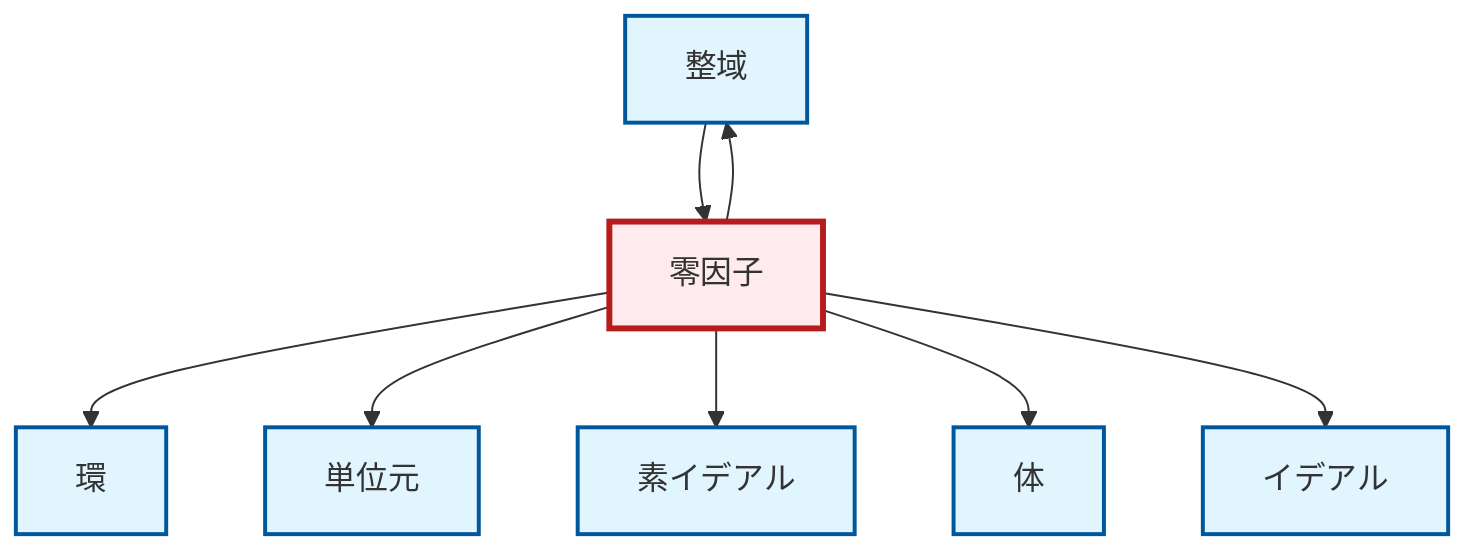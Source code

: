 graph TD
    classDef definition fill:#e1f5fe,stroke:#01579b,stroke-width:2px
    classDef theorem fill:#f3e5f5,stroke:#4a148c,stroke-width:2px
    classDef axiom fill:#fff3e0,stroke:#e65100,stroke-width:2px
    classDef example fill:#e8f5e9,stroke:#1b5e20,stroke-width:2px
    classDef current fill:#ffebee,stroke:#b71c1c,stroke-width:3px
    def-integral-domain["整域"]:::definition
    def-field["体"]:::definition
    def-ideal["イデアル"]:::definition
    def-identity-element["単位元"]:::definition
    def-prime-ideal["素イデアル"]:::definition
    def-zero-divisor["零因子"]:::definition
    def-ring["環"]:::definition
    def-zero-divisor --> def-integral-domain
    def-zero-divisor --> def-ring
    def-integral-domain --> def-zero-divisor
    def-zero-divisor --> def-identity-element
    def-zero-divisor --> def-prime-ideal
    def-zero-divisor --> def-field
    def-zero-divisor --> def-ideal
    class def-zero-divisor current